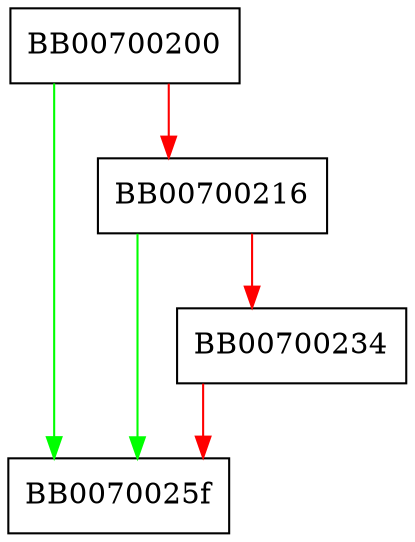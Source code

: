 digraph seed_128_ecb_newctx {
  node [shape="box"];
  graph [splines=ortho];
  BB00700200 -> BB0070025f [color="green"];
  BB00700200 -> BB00700216 [color="red"];
  BB00700216 -> BB0070025f [color="green"];
  BB00700216 -> BB00700234 [color="red"];
  BB00700234 -> BB0070025f [color="red"];
}